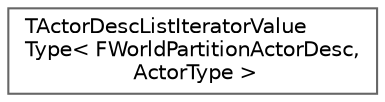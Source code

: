 digraph "Graphical Class Hierarchy"
{
 // INTERACTIVE_SVG=YES
 // LATEX_PDF_SIZE
  bgcolor="transparent";
  edge [fontname=Helvetica,fontsize=10,labelfontname=Helvetica,labelfontsize=10];
  node [fontname=Helvetica,fontsize=10,shape=box,height=0.2,width=0.4];
  rankdir="LR";
  Node0 [id="Node000000",label="TActorDescListIteratorValue\lType\< FWorldPartitionActorDesc,\l ActorType \>",height=0.2,width=0.4,color="grey40", fillcolor="white", style="filled",URL="$d9/db3/structTActorDescListIteratorValueType_3_01FWorldPartitionActorDesc_00_01ActorType_01_4.html",tooltip=" "];
}
